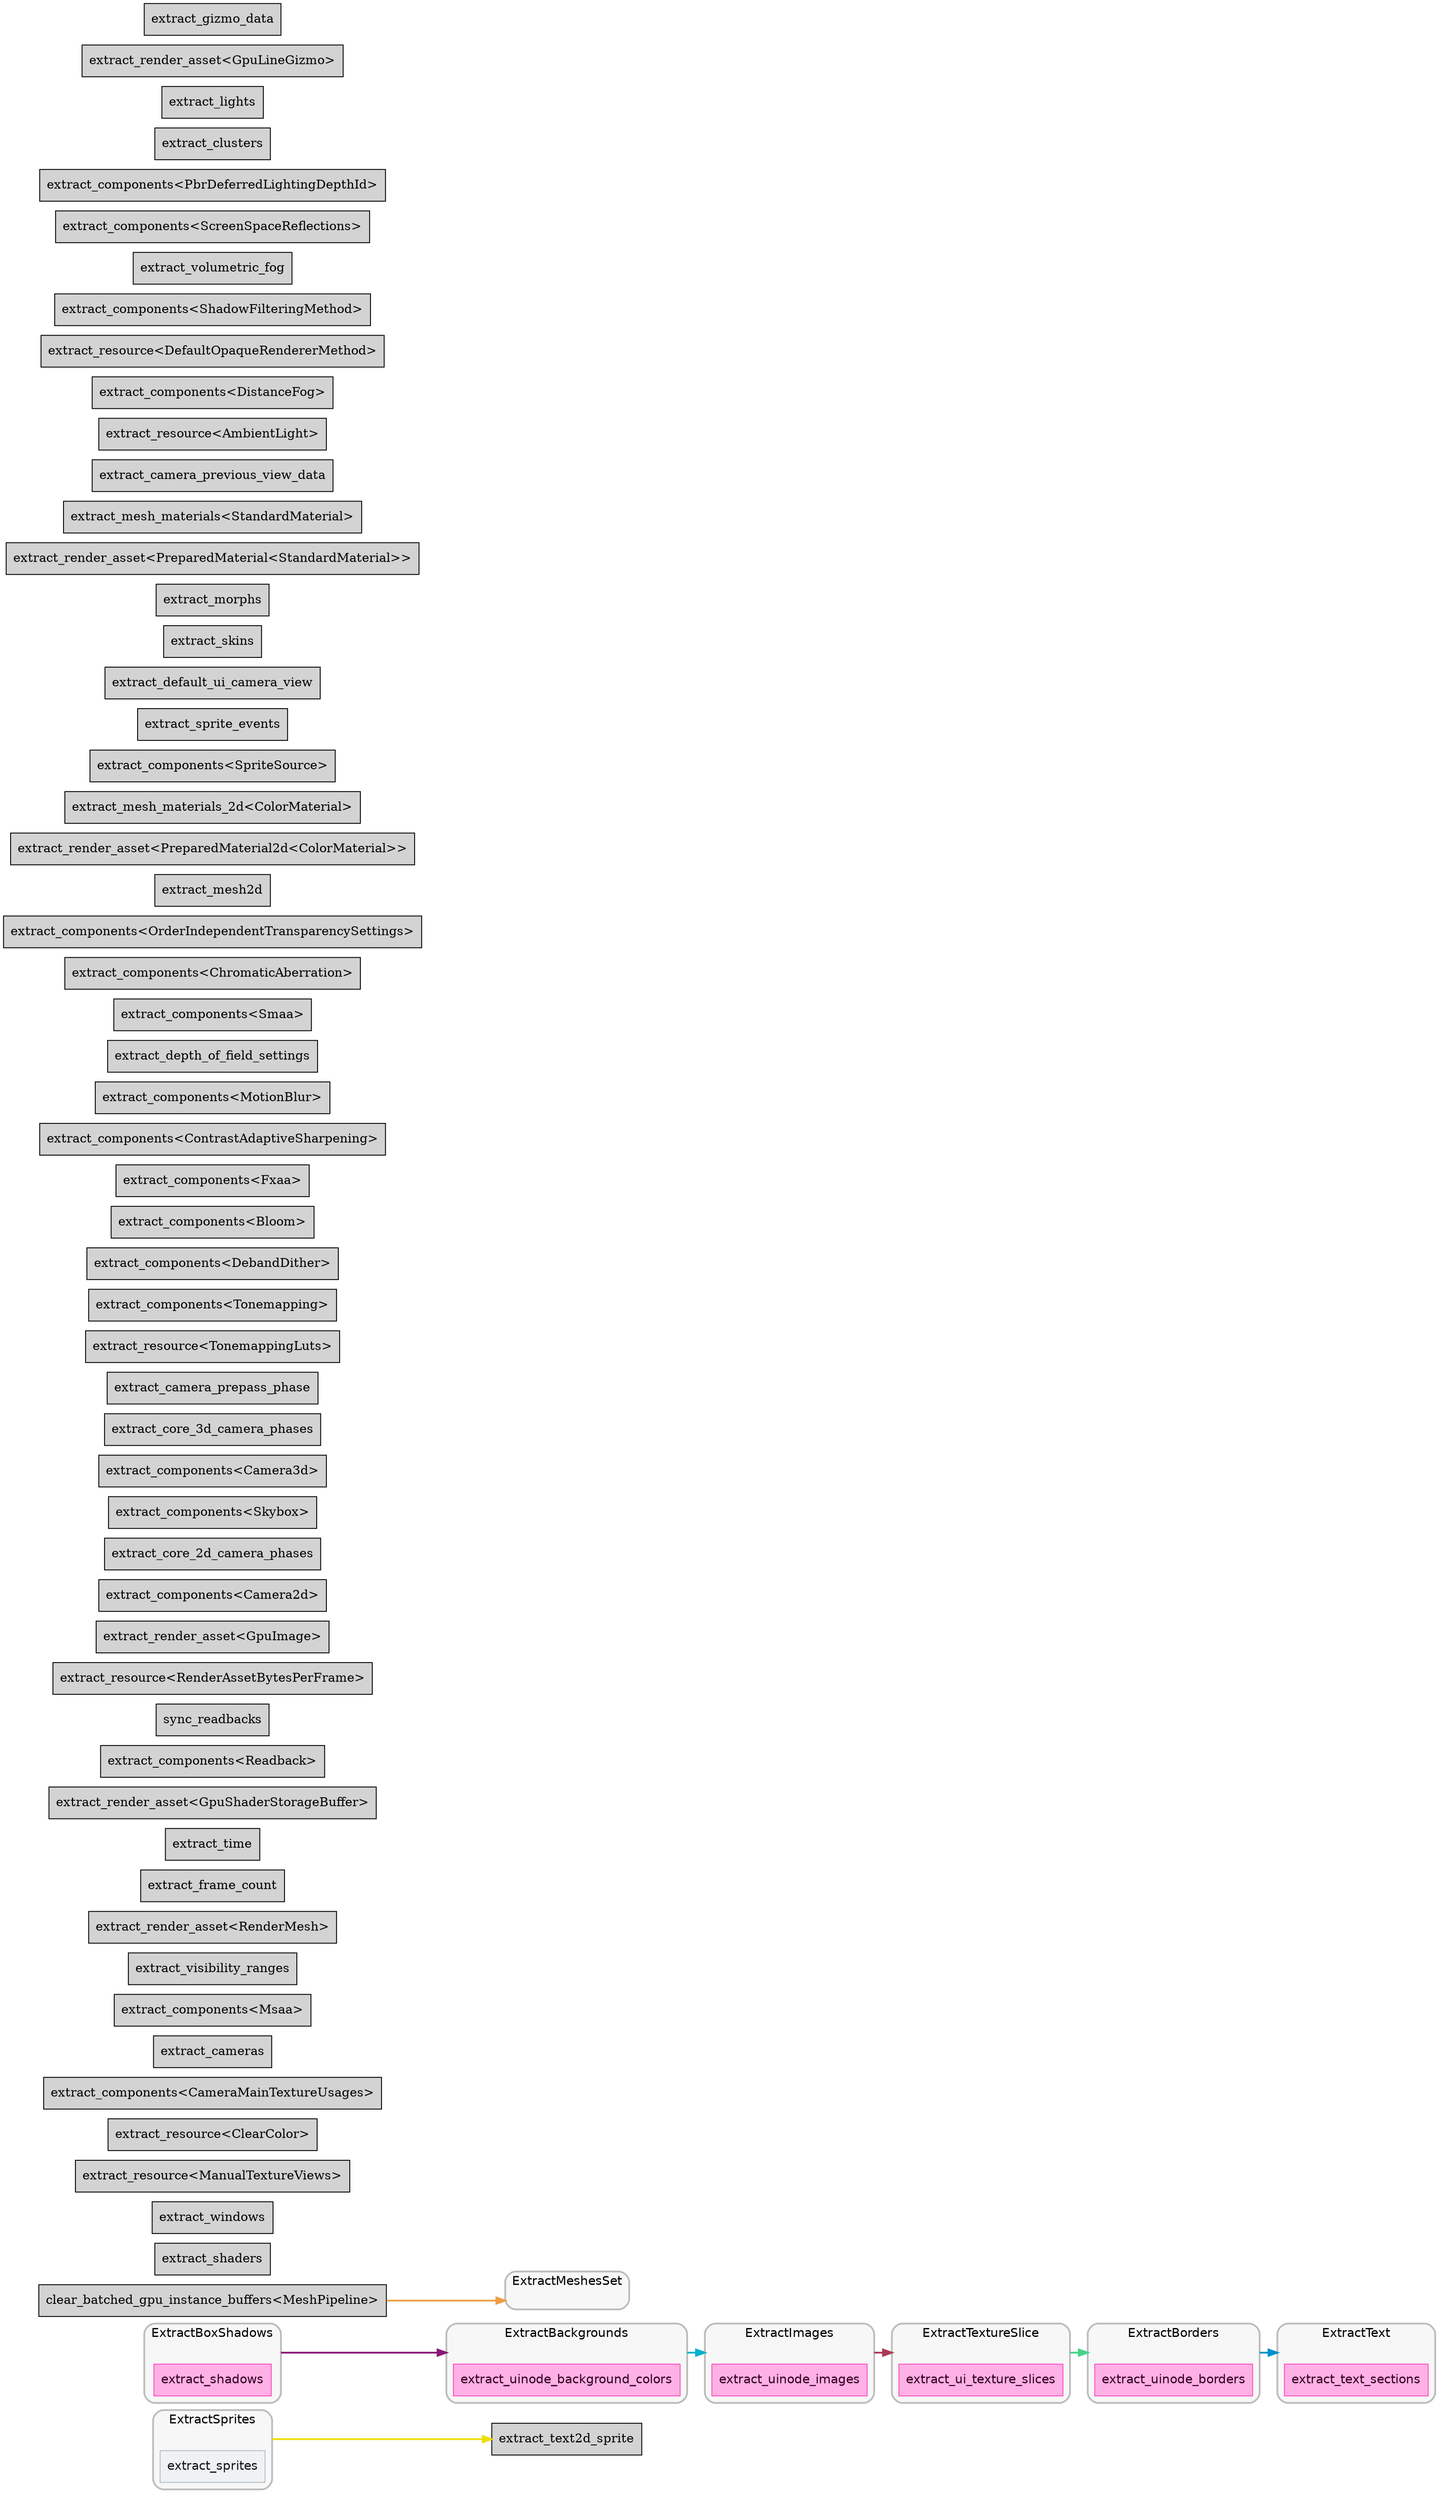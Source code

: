 digraph "" {
	"compound"="true";
	"splines"="spline";
	"rankdir"="LR";
	"bgcolor"="white";
	"fontname"="Helvetica";
	"nodesep"="0.15";
	edge ["penwidth"="2"];
	node ["shape"="box", "style"="filled"];
	subgraph "clusternode_Set(38)" {
		"style"="rounded,filled";
		"label"="ExtractSprites";
		"tooltip"="ExtractSprites";
		"fillcolor"="#00000008";
		"fontcolor"="#000000";
		"color"="#00000040";
		"penwidth"="2";
		"set_marker_node_Set(38)" ["style"="invis", "label"="", "shape"="point"]
		"node_System(37)" ["label"="extract_sprites", "tooltip"="bevy_sprite::render::extract_sprites", "fillcolor"="#eff1f3", "fontname"="Helvetica", "fontcolor"="#15191d", "color"="#b4bec7", "penwidth"="1"]
	}
	
	subgraph "clusternode_Set(41)" {
		"style"="rounded,filled";
		"label"="ExtractBoxShadows";
		"tooltip"="ExtractBoxShadows";
		"fillcolor"="#00000008";
		"fontcolor"="#000000";
		"color"="#00000040";
		"penwidth"="2";
		"set_marker_node_Set(41)" ["style"="invis", "label"="", "shape"="point"]
		"node_System(46)" ["label"="extract_shadows", "tooltip"="bevy_ui::render::box_shadow::extract_shadows", "fillcolor"="#ffb1e5", "fontname"="Helvetica", "fontcolor"="#320021", "color"="#ff4bc2", "penwidth"="1"]
	}
	
	subgraph "clusternode_Set(42)" {
		"style"="rounded,filled";
		"label"="ExtractBackgrounds";
		"tooltip"="ExtractBackgrounds";
		"fillcolor"="#00000008";
		"fontcolor"="#000000";
		"color"="#00000040";
		"penwidth"="2";
		"set_marker_node_Set(42)" ["style"="invis", "label"="", "shape"="point"]
		"node_System(41)" ["label"="extract_uinode_background_colors", "tooltip"="bevy_ui::render::extract_uinode_background_colors", "fillcolor"="#ffb1e5", "fontname"="Helvetica", "fontcolor"="#320021", "color"="#ff4bc2", "penwidth"="1"]
	}
	
	subgraph "clusternode_Set(43)" {
		"style"="rounded,filled";
		"label"="ExtractImages";
		"tooltip"="ExtractImages";
		"fillcolor"="#00000008";
		"fontcolor"="#000000";
		"color"="#00000040";
		"penwidth"="2";
		"set_marker_node_Set(43)" ["style"="invis", "label"="", "shape"="point"]
		"node_System(42)" ["label"="extract_uinode_images", "tooltip"="bevy_ui::render::extract_uinode_images", "fillcolor"="#ffb1e5", "fontname"="Helvetica", "fontcolor"="#320021", "color"="#ff4bc2", "penwidth"="1"]
	}
	
	subgraph "clusternode_Set(44)" {
		"style"="rounded,filled";
		"label"="ExtractTextureSlice";
		"tooltip"="ExtractTextureSlice";
		"fillcolor"="#00000008";
		"fontcolor"="#000000";
		"color"="#00000040";
		"penwidth"="2";
		"set_marker_node_Set(44)" ["style"="invis", "label"="", "shape"="point"]
		"node_System(45)" ["label"="extract_ui_texture_slices", "tooltip"="bevy_ui::render::ui_texture_slice_pipeline::extract_ui_texture_slices", "fillcolor"="#ffb1e5", "fontname"="Helvetica", "fontcolor"="#320021", "color"="#ff4bc2", "penwidth"="1"]
	}
	
	subgraph "clusternode_Set(45)" {
		"style"="rounded,filled";
		"label"="ExtractBorders";
		"tooltip"="ExtractBorders";
		"fillcolor"="#00000008";
		"fontcolor"="#000000";
		"color"="#00000040";
		"penwidth"="2";
		"set_marker_node_Set(45)" ["style"="invis", "label"="", "shape"="point"]
		"node_System(43)" ["label"="extract_uinode_borders", "tooltip"="bevy_ui::render::extract_uinode_borders", "fillcolor"="#ffb1e5", "fontname"="Helvetica", "fontcolor"="#320021", "color"="#ff4bc2", "penwidth"="1"]
	}
	
	subgraph "clusternode_Set(46)" {
		"style"="rounded,filled";
		"label"="ExtractText";
		"tooltip"="ExtractText";
		"fillcolor"="#00000008";
		"fontcolor"="#000000";
		"color"="#00000040";
		"penwidth"="2";
		"set_marker_node_Set(46)" ["style"="invis", "label"="", "shape"="point"]
		"node_System(44)" ["label"="extract_text_sections", "tooltip"="bevy_ui::render::extract_text_sections", "fillcolor"="#ffb1e5", "fontname"="Helvetica", "fontcolor"="#320021", "color"="#ff4bc2", "penwidth"="1"]
	}
	
	subgraph "clusternode_Set(57)" {
		"style"="rounded,filled";
		"label"="ExtractMeshesSet";
		"tooltip"="ExtractMeshesSet";
		"fillcolor"="#00000008";
		"fontcolor"="#000000";
		"color"="#00000040";
		"penwidth"="2";
		"set_marker_node_Set(57)" ["style"="invis", "label"="", "shape"="point"]
	}
	
	"node_System(0)" ["label"="extract_shaders", "tooltip"="bevy_render::render_resource::pipeline_cache::PipelineCache::extract_shaders"]
	"node_System(1)" ["label"="extract_windows", "tooltip"="bevy_render::view::window::extract_windows"]
	"node_System(2)" ["label"="extract_resource<ManualTextureViews>", "tooltip"="bevy_render::extract_resource::extract_resource<bevy_render::camera::manual_texture_view::ManualTextureViews>"]
	"node_System(3)" ["label"="extract_resource<ClearColor>", "tooltip"="bevy_render::extract_resource::extract_resource<bevy_render::camera::clear_color::ClearColor>"]
	"node_System(4)" ["label"="extract_components<CameraMainTextureUsages>", "tooltip"="bevy_render::extract_component::extract_components<bevy_render::camera::camera::CameraMainTextureUsages>"]
	"node_System(5)" ["label"="extract_cameras", "tooltip"="bevy_render::camera::camera::extract_cameras"]
	"node_System(6)" ["label"="extract_components<Msaa>", "tooltip"="bevy_render::extract_component::extract_components<bevy_render::view::Msaa>"]
	"node_System(7)" ["label"="extract_visibility_ranges", "tooltip"="bevy_render::view::visibility::range::extract_visibility_ranges"]
	"node_System(8)" ["label"="extract_render_asset<RenderMesh>", "tooltip"="bevy_render::render_asset::extract_render_asset<bevy_render::mesh::RenderMesh>"]
	"node_System(9)" ["label"="extract_frame_count", "tooltip"="bevy_render::globals::extract_frame_count"]
	"node_System(10)" ["label"="extract_time", "tooltip"="bevy_render::globals::extract_time"]
	"node_System(11)" ["label"="extract_render_asset<GpuShaderStorageBuffer>", "tooltip"="bevy_render::render_asset::extract_render_asset<bevy_render::storage::GpuShaderStorageBuffer>"]
	"node_System(12)" ["label"="extract_components<Readback>", "tooltip"="bevy_render::extract_component::extract_components<bevy_render::gpu_readback::Readback>"]
	"node_System(13)" ["label"="sync_readbacks", "tooltip"="bevy_render::gpu_readback::sync_readbacks"]
	"node_System(14)" ["label"="extract_resource<RenderAssetBytesPerFrame>", "tooltip"="bevy_render::extract_resource::extract_resource<bevy_render::render_asset::RenderAssetBytesPerFrame>"]
	"node_System(15)" ["label"="extract_render_asset<GpuImage>", "tooltip"="bevy_render::render_asset::extract_render_asset<bevy_render::texture::gpu_image::GpuImage>"]
	"node_System(16)" ["label"="extract_components<Camera2d>", "tooltip"="bevy_render::extract_component::extract_components<bevy_core_pipeline::core_2d::camera_2d::Camera2d>"]
	"node_System(17)" ["label"="extract_core_2d_camera_phases", "tooltip"="bevy_core_pipeline::core_2d::extract_core_2d_camera_phases"]
	"node_System(18)" ["label"="extract_components<Skybox>", "tooltip"="bevy_render::extract_component::extract_components<bevy_core_pipeline::skybox::Skybox>"]
	"node_System(19)" ["label"="extract_components<Camera3d>", "tooltip"="bevy_render::extract_component::extract_components<bevy_core_pipeline::core_3d::camera_3d::Camera3d>"]
	"node_System(20)" ["label"="extract_core_3d_camera_phases", "tooltip"="bevy_core_pipeline::core_3d::extract_core_3d_camera_phases"]
	"node_System(21)" ["label"="extract_camera_prepass_phase", "tooltip"="bevy_core_pipeline::core_3d::extract_camera_prepass_phase"]
	"node_System(22)" ["label"="extract_resource<TonemappingLuts>", "tooltip"="bevy_render::extract_resource::extract_resource<bevy_core_pipeline::tonemapping::TonemappingLuts>"]
	"node_System(23)" ["label"="extract_components<Tonemapping>", "tooltip"="bevy_render::extract_component::extract_components<bevy_core_pipeline::tonemapping::Tonemapping>"]
	"node_System(24)" ["label"="extract_components<DebandDither>", "tooltip"="bevy_render::extract_component::extract_components<bevy_core_pipeline::tonemapping::DebandDither>"]
	"node_System(25)" ["label"="extract_components<Bloom>", "tooltip"="bevy_render::extract_component::extract_components<bevy_core_pipeline::bloom::settings::Bloom>"]
	"node_System(26)" ["label"="extract_components<Fxaa>", "tooltip"="bevy_render::extract_component::extract_components<bevy_core_pipeline::fxaa::Fxaa>"]
	"node_System(27)" ["label"="extract_components<ContrastAdaptiveSharpening>", "tooltip"="bevy_render::extract_component::extract_components<bevy_core_pipeline::contrast_adaptive_sharpening::ContrastAdaptiveSharpening>"]
	"node_System(28)" ["label"="extract_components<MotionBlur>", "tooltip"="bevy_render::extract_component::extract_components<bevy_core_pipeline::motion_blur::MotionBlur>"]
	"node_System(29)" ["label"="extract_depth_of_field_settings", "tooltip"="bevy_core_pipeline::dof::extract_depth_of_field_settings"]
	"node_System(30)" ["label"="extract_components<Smaa>", "tooltip"="bevy_render::extract_component::extract_components<bevy_core_pipeline::smaa::Smaa>"]
	"node_System(31)" ["label"="extract_components<ChromaticAberration>", "tooltip"="bevy_render::extract_component::extract_components<bevy_core_pipeline::post_process::ChromaticAberration>"]
	"node_System(32)" ["label"="extract_components<OrderIndependentTransparencySettings>", "tooltip"="bevy_render::extract_component::extract_components<bevy_core_pipeline::oit::OrderIndependentTransparencySettings>"]
	"node_System(33)" ["label"="extract_mesh2d", "tooltip"="bevy_sprite::mesh2d::mesh::extract_mesh2d"]
	"node_System(34)" ["label"="extract_render_asset<PreparedMaterial2d<ColorMaterial>>", "tooltip"="bevy_render::render_asset::extract_render_asset<bevy_sprite::mesh2d::material::PreparedMaterial2d<bevy_sprite::mesh2d::color_material::ColorMaterial>>"]
	"node_System(35)" ["label"="extract_mesh_materials_2d<ColorMaterial>", "tooltip"="bevy_sprite::mesh2d::material::extract_mesh_materials_2d<bevy_sprite::mesh2d::color_material::ColorMaterial>"]
	"node_System(36)" ["label"="extract_components<SpriteSource>", "tooltip"="bevy_render::extract_component::extract_components<bevy_sprite::SpriteSource>"]
	"node_System(38)" ["label"="extract_sprite_events", "tooltip"="bevy_sprite::render::extract_sprite_events"]
	"node_System(39)" ["label"="extract_text2d_sprite", "tooltip"="bevy_text::text2d::extract_text2d_sprite"]
	"node_System(40)" ["label"="extract_default_ui_camera_view", "tooltip"="bevy_ui::render::extract_default_ui_camera_view"]
	"node_System(47)" ["label"="extract_skins", "tooltip"="bevy_pbr::render::skin::extract_skins"]
	"node_System(48)" ["label"="extract_morphs", "tooltip"="bevy_pbr::render::morph::extract_morphs"]
	"node_System(49)" ["label"="clear_batched_gpu_instance_buffers<MeshPipeline>", "tooltip"="bevy_render::batching::gpu_preprocessing::clear_batched_gpu_instance_buffers<bevy_pbr::render::mesh::MeshPipeline>"]
	"node_System(50)" ["label"="extract_render_asset<PreparedMaterial<StandardMaterial>>", "tooltip"="bevy_render::render_asset::extract_render_asset<bevy_pbr::material::PreparedMaterial<bevy_pbr::pbr_material::StandardMaterial>>"]
	"node_System(51)" ["label"="extract_mesh_materials<StandardMaterial>", "tooltip"="bevy_pbr::material::extract_mesh_materials<bevy_pbr::pbr_material::StandardMaterial>"]
	"node_System(52)" ["label"="extract_camera_previous_view_data", "tooltip"="bevy_pbr::prepass::extract_camera_previous_view_data"]
	"node_System(53)" ["label"="extract_resource<AmbientLight>", "tooltip"="bevy_render::extract_resource::extract_resource<bevy_pbr::light::ambient_light::AmbientLight>"]
	"node_System(54)" ["label"="extract_components<DistanceFog>", "tooltip"="bevy_render::extract_component::extract_components<bevy_pbr::fog::DistanceFog>"]
	"node_System(55)" ["label"="extract_resource<DefaultOpaqueRendererMethod>", "tooltip"="bevy_render::extract_resource::extract_resource<bevy_pbr::material::DefaultOpaqueRendererMethod>"]
	"node_System(56)" ["label"="extract_components<ShadowFilteringMethod>", "tooltip"="bevy_render::extract_component::extract_components<bevy_pbr::light::ShadowFilteringMethod>"]
	"node_System(57)" ["label"="extract_volumetric_fog", "tooltip"="bevy_pbr::volumetric_fog::render::extract_volumetric_fog"]
	"node_System(58)" ["label"="extract_components<ScreenSpaceReflections>", "tooltip"="bevy_render::extract_component::extract_components<bevy_pbr::ssr::ScreenSpaceReflections>"]
	"node_System(59)" ["label"="extract_components<PbrDeferredLightingDepthId>", "tooltip"="bevy_render::extract_component::extract_components<bevy_pbr::deferred::PbrDeferredLightingDepthId>"]
	"node_System(60)" ["label"="extract_clusters", "tooltip"="bevy_pbr::cluster::extract_clusters"]
	"node_System(61)" ["label"="extract_lights", "tooltip"="bevy_pbr::render::light::extract_lights"]
	"node_System(62)" ["label"="extract_render_asset<GpuLineGizmo>", "tooltip"="bevy_render::render_asset::extract_render_asset<bevy_gizmos::GpuLineGizmo>"]
	"node_System(63)" ["label"="extract_gizmo_data", "tooltip"="bevy_gizmos::extract_gizmo_data"]
	"set_marker_node_Set(38)" -> "node_System(39)" ["lhead"="", "ltail"="clusternode_Set(38)", "tooltip"="ExtractSprites → extract_text2d_sprite", "color"="#eede00"]
	"set_marker_node_Set(41)" -> "set_marker_node_Set(42)" ["lhead"="clusternode_Set(42)", "ltail"="clusternode_Set(41)", "tooltip"="ExtractBoxShadows → ExtractBackgrounds", "color"="#881877"]
	"set_marker_node_Set(42)" -> "set_marker_node_Set(43)" ["lhead"="clusternode_Set(43)", "ltail"="clusternode_Set(42)", "tooltip"="ExtractBackgrounds → ExtractImages", "color"="#00b0cc"]
	"set_marker_node_Set(43)" -> "set_marker_node_Set(44)" ["lhead"="clusternode_Set(44)", "ltail"="clusternode_Set(43)", "tooltip"="ExtractImages → ExtractTextureSlice", "color"="#aa3a55"]
	"set_marker_node_Set(44)" -> "set_marker_node_Set(45)" ["lhead"="clusternode_Set(45)", "ltail"="clusternode_Set(44)", "tooltip"="ExtractTextureSlice → ExtractBorders", "color"="#44d488"]
	"set_marker_node_Set(45)" -> "set_marker_node_Set(46)" ["lhead"="clusternode_Set(46)", "ltail"="clusternode_Set(45)", "tooltip"="ExtractBorders → ExtractText", "color"="#0090cc"]
	"node_System(49)" -> "set_marker_node_Set(57)" ["lhead"="clusternode_Set(57)", "ltail"="", "tooltip"="clear_batched_gpu_instance_buffers<MeshPipeline> → ExtractMeshesSet", "color"="#ee9e44"]
}
